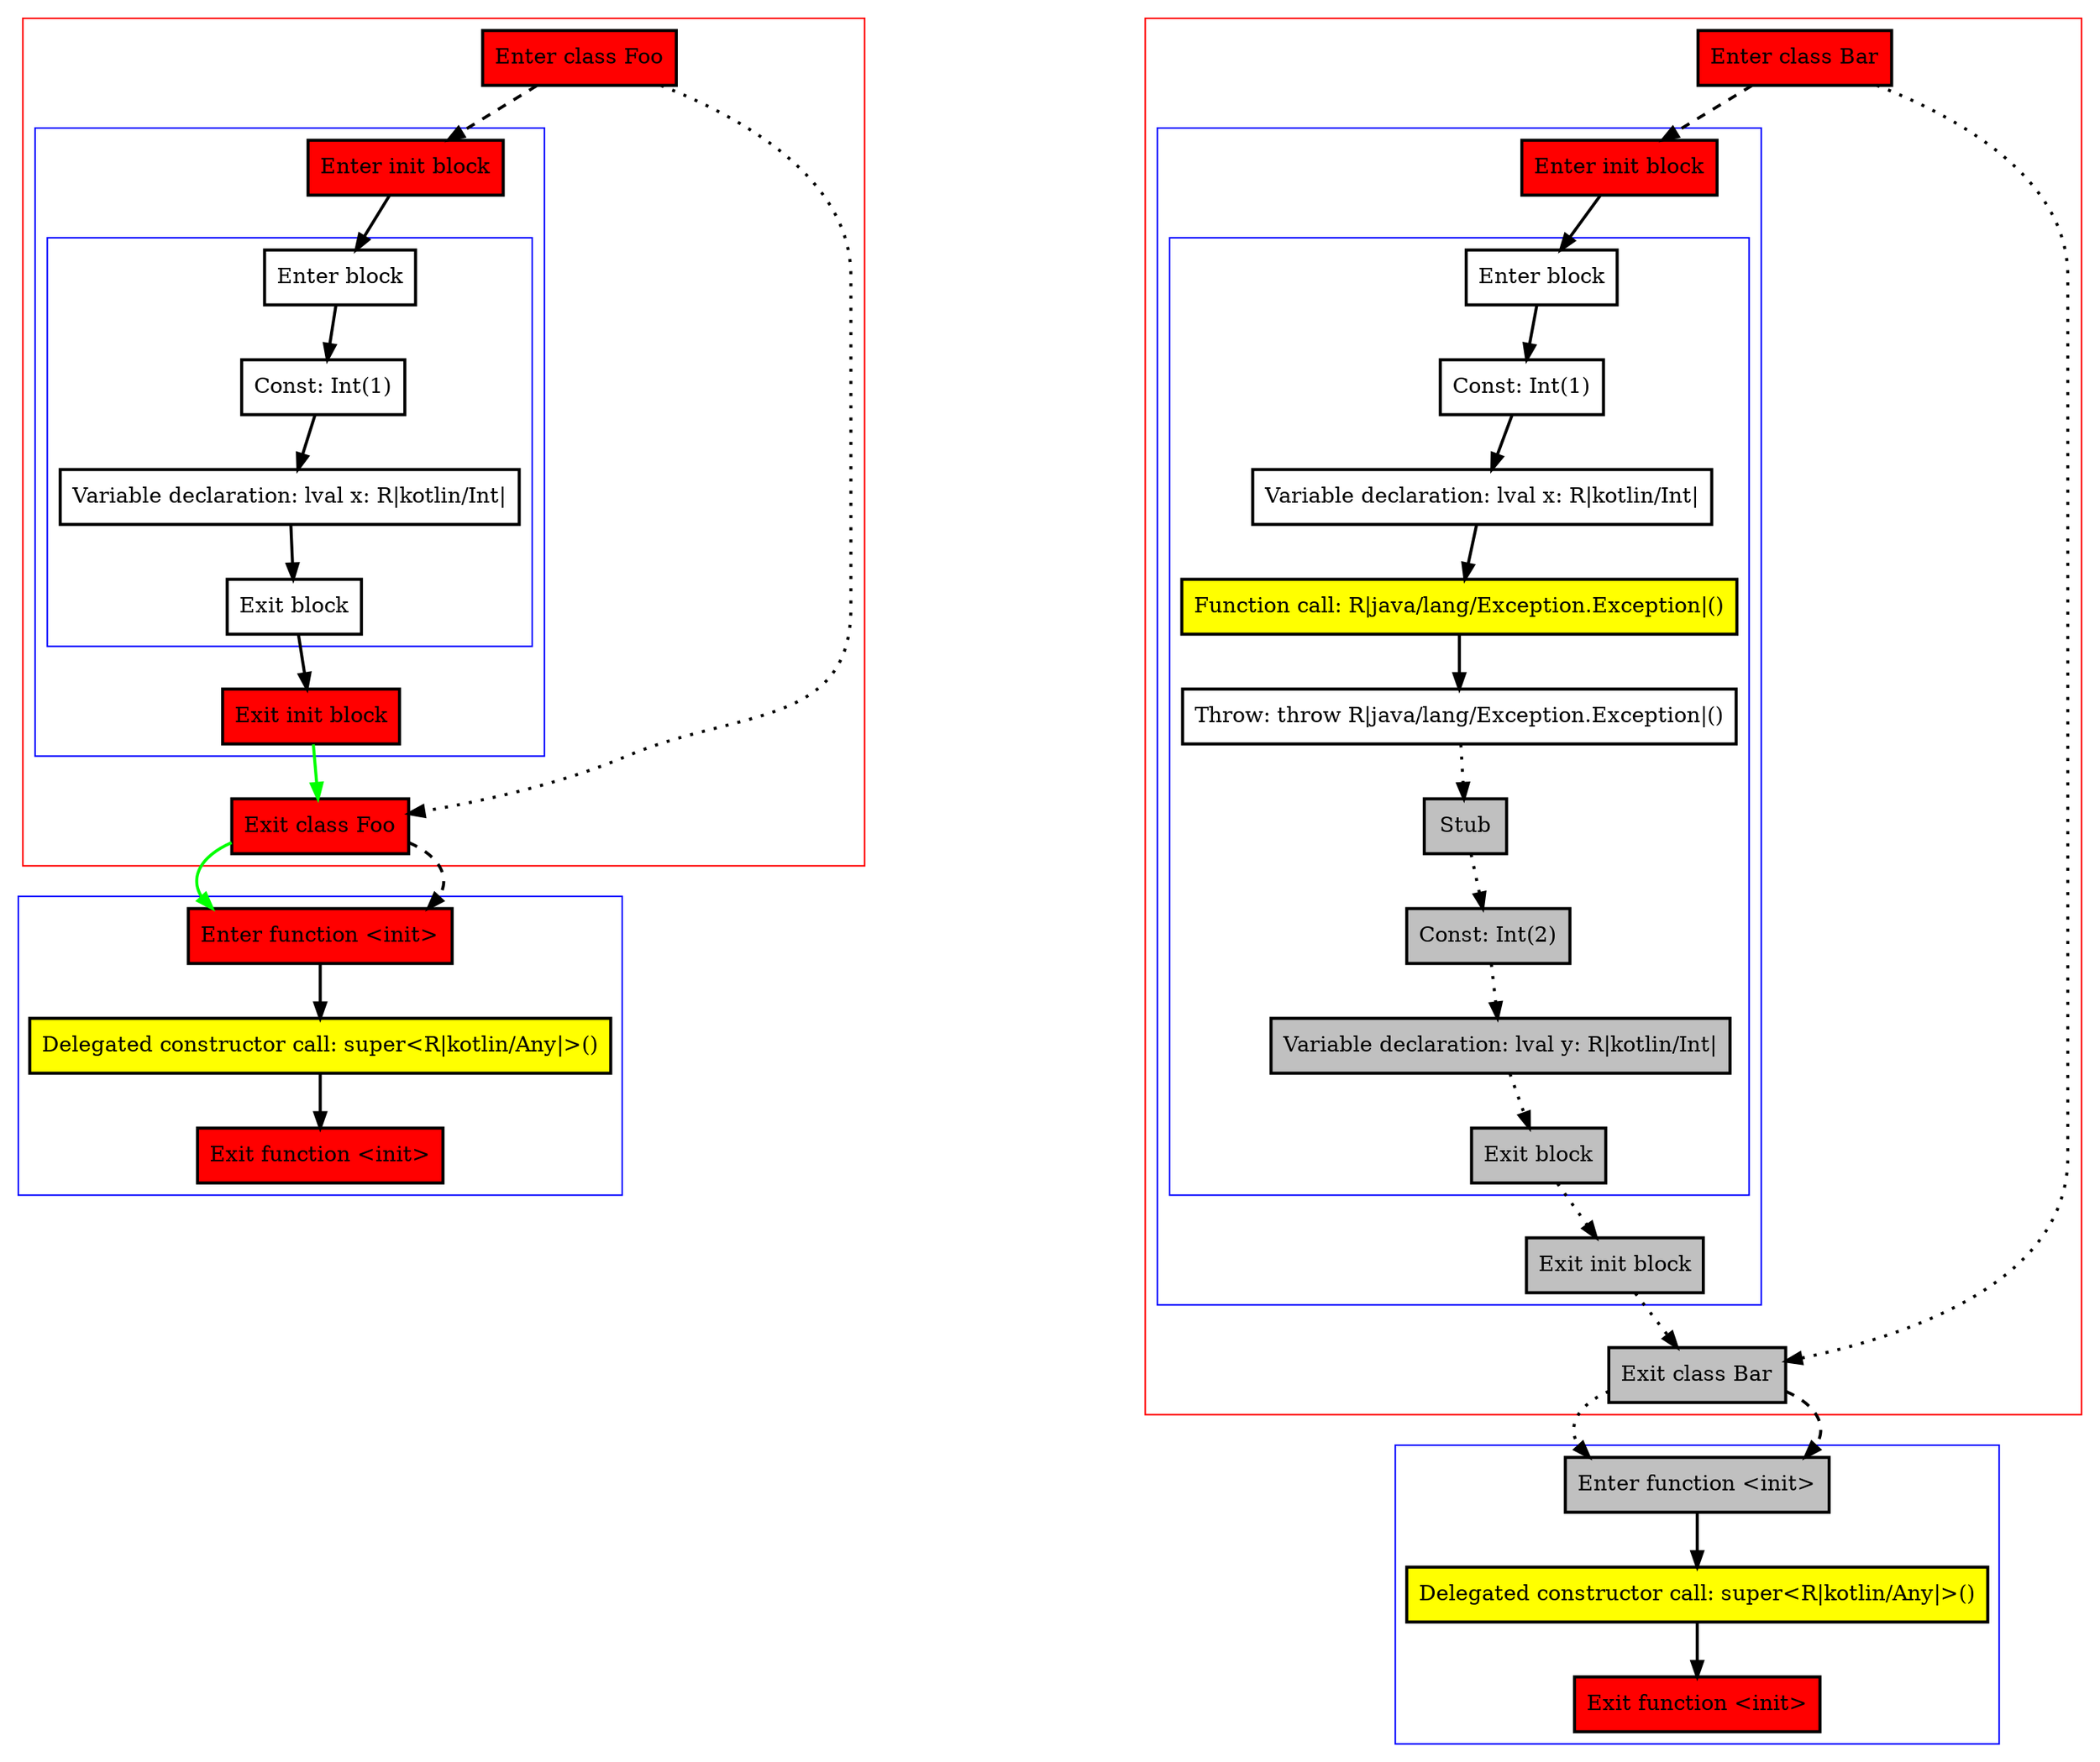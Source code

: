 digraph initBlock_kt {
    graph [nodesep=3]
    node [shape=box penwidth=2]
    edge [penwidth=2]

    subgraph cluster_0 {
        color=red
        0 [label="Enter class Foo" style="filled" fillcolor=red];
        subgraph cluster_1 {
            color=blue
            1 [label="Enter init block" style="filled" fillcolor=red];
            subgraph cluster_2 {
                color=blue
                2 [label="Enter block"];
                3 [label="Const: Int(1)"];
                4 [label="Variable declaration: lval x: R|kotlin/Int|"];
                5 [label="Exit block"];
            }
            6 [label="Exit init block" style="filled" fillcolor=red];
        }
        7 [label="Exit class Foo" style="filled" fillcolor=red];
    }
    subgraph cluster_3 {
        color=blue
        8 [label="Enter function <init>" style="filled" fillcolor=red];
        9 [label="Delegated constructor call: super<R|kotlin/Any|>()" style="filled" fillcolor=yellow];
        10 [label="Exit function <init>" style="filled" fillcolor=red];
    }
    0 -> {7} [style=dotted];
    0 -> {1} [style=dashed];
    1 -> {2};
    2 -> {3};
    3 -> {4};
    4 -> {5};
    5 -> {6};
    6 -> {7} [color=green];
    7 -> {8} [color=green];
    7 -> {8} [style=dashed];
    8 -> {9};
    9 -> {10};

    subgraph cluster_4 {
        color=red
        11 [label="Enter class Bar" style="filled" fillcolor=red];
        subgraph cluster_5 {
            color=blue
            12 [label="Enter init block" style="filled" fillcolor=red];
            subgraph cluster_6 {
                color=blue
                13 [label="Enter block"];
                14 [label="Const: Int(1)"];
                15 [label="Variable declaration: lval x: R|kotlin/Int|"];
                16 [label="Function call: R|java/lang/Exception.Exception|()" style="filled" fillcolor=yellow];
                17 [label="Throw: throw R|java/lang/Exception.Exception|()"];
                18 [label="Stub" style="filled" fillcolor=gray];
                19 [label="Const: Int(2)" style="filled" fillcolor=gray];
                20 [label="Variable declaration: lval y: R|kotlin/Int|" style="filled" fillcolor=gray];
                21 [label="Exit block" style="filled" fillcolor=gray];
            }
            22 [label="Exit init block" style="filled" fillcolor=gray];
        }
        23 [label="Exit class Bar" style="filled" fillcolor=gray];
    }
    subgraph cluster_7 {
        color=blue
        24 [label="Enter function <init>" style="filled" fillcolor=gray];
        25 [label="Delegated constructor call: super<R|kotlin/Any|>()" style="filled" fillcolor=yellow];
        26 [label="Exit function <init>" style="filled" fillcolor=red];
    }
    11 -> {23} [style=dotted];
    11 -> {12} [style=dashed];
    12 -> {13};
    13 -> {14};
    14 -> {15};
    15 -> {16};
    16 -> {17};
    17 -> {18} [style=dotted];
    18 -> {19} [style=dotted];
    19 -> {20} [style=dotted];
    20 -> {21} [style=dotted];
    21 -> {22} [style=dotted];
    22 -> {23} [style=dotted];
    23 -> {24} [style=dotted];
    23 -> {24} [style=dashed];
    24 -> {25};
    25 -> {26};

}
